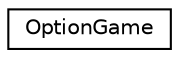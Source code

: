 digraph "Graphical Class Hierarchy"
{
 // LATEX_PDF_SIZE
  edge [fontname="Helvetica",fontsize="10",labelfontname="Helvetica",labelfontsize="10"];
  node [fontname="Helvetica",fontsize="10",shape=record];
  rankdir="LR";
  Node0 [label="OptionGame",height=0.2,width=0.4,color="black", fillcolor="white", style="filled",URL="$d8/def/structOptionGame.html",tooltip=" "];
}
